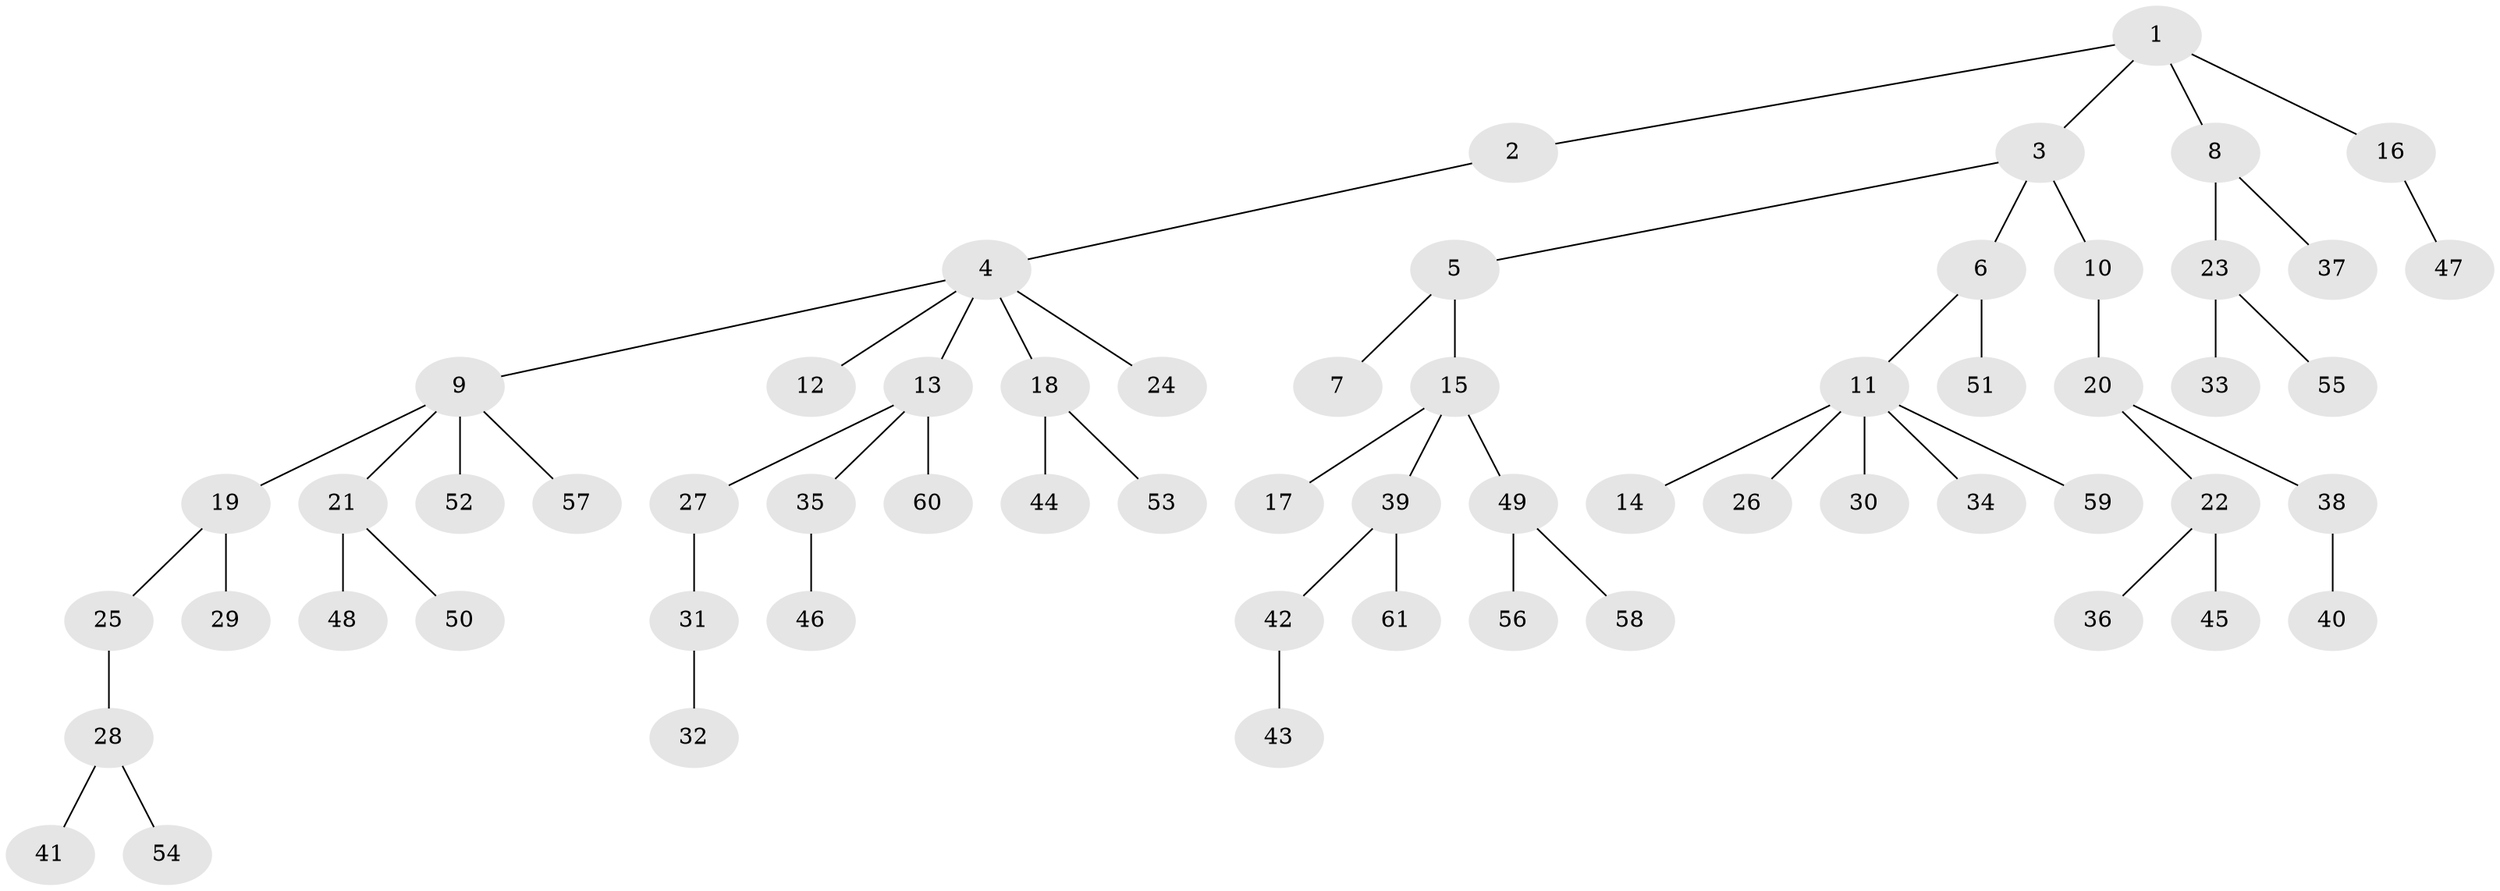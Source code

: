 // coarse degree distribution, {4: 0.05, 2: 0.35, 9: 0.025, 5: 0.025, 1: 0.475, 3: 0.075}
// Generated by graph-tools (version 1.1) at 2025/42/03/06/25 10:42:05]
// undirected, 61 vertices, 60 edges
graph export_dot {
graph [start="1"]
  node [color=gray90,style=filled];
  1;
  2;
  3;
  4;
  5;
  6;
  7;
  8;
  9;
  10;
  11;
  12;
  13;
  14;
  15;
  16;
  17;
  18;
  19;
  20;
  21;
  22;
  23;
  24;
  25;
  26;
  27;
  28;
  29;
  30;
  31;
  32;
  33;
  34;
  35;
  36;
  37;
  38;
  39;
  40;
  41;
  42;
  43;
  44;
  45;
  46;
  47;
  48;
  49;
  50;
  51;
  52;
  53;
  54;
  55;
  56;
  57;
  58;
  59;
  60;
  61;
  1 -- 2;
  1 -- 3;
  1 -- 8;
  1 -- 16;
  2 -- 4;
  3 -- 5;
  3 -- 6;
  3 -- 10;
  4 -- 9;
  4 -- 12;
  4 -- 13;
  4 -- 18;
  4 -- 24;
  5 -- 7;
  5 -- 15;
  6 -- 11;
  6 -- 51;
  8 -- 23;
  8 -- 37;
  9 -- 19;
  9 -- 21;
  9 -- 52;
  9 -- 57;
  10 -- 20;
  11 -- 14;
  11 -- 26;
  11 -- 30;
  11 -- 34;
  11 -- 59;
  13 -- 27;
  13 -- 35;
  13 -- 60;
  15 -- 17;
  15 -- 39;
  15 -- 49;
  16 -- 47;
  18 -- 44;
  18 -- 53;
  19 -- 25;
  19 -- 29;
  20 -- 22;
  20 -- 38;
  21 -- 48;
  21 -- 50;
  22 -- 36;
  22 -- 45;
  23 -- 33;
  23 -- 55;
  25 -- 28;
  27 -- 31;
  28 -- 41;
  28 -- 54;
  31 -- 32;
  35 -- 46;
  38 -- 40;
  39 -- 42;
  39 -- 61;
  42 -- 43;
  49 -- 56;
  49 -- 58;
}
